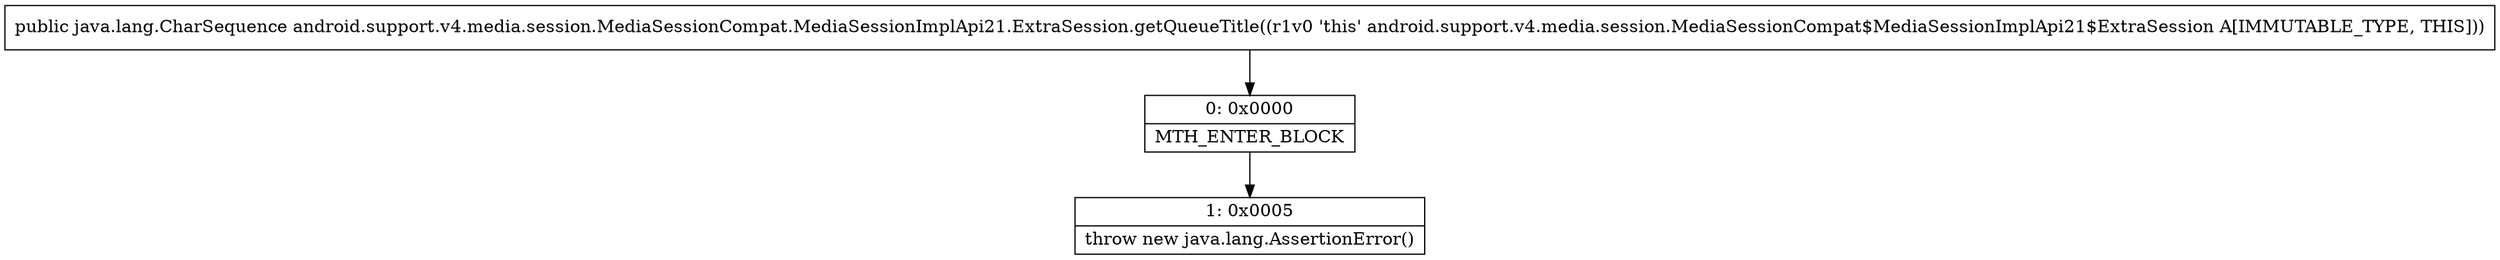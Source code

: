 digraph "CFG forandroid.support.v4.media.session.MediaSessionCompat.MediaSessionImplApi21.ExtraSession.getQueueTitle()Ljava\/lang\/CharSequence;" {
Node_0 [shape=record,label="{0\:\ 0x0000|MTH_ENTER_BLOCK\l}"];
Node_1 [shape=record,label="{1\:\ 0x0005|throw new java.lang.AssertionError()\l}"];
MethodNode[shape=record,label="{public java.lang.CharSequence android.support.v4.media.session.MediaSessionCompat.MediaSessionImplApi21.ExtraSession.getQueueTitle((r1v0 'this' android.support.v4.media.session.MediaSessionCompat$MediaSessionImplApi21$ExtraSession A[IMMUTABLE_TYPE, THIS])) }"];
MethodNode -> Node_0;
Node_0 -> Node_1;
}

